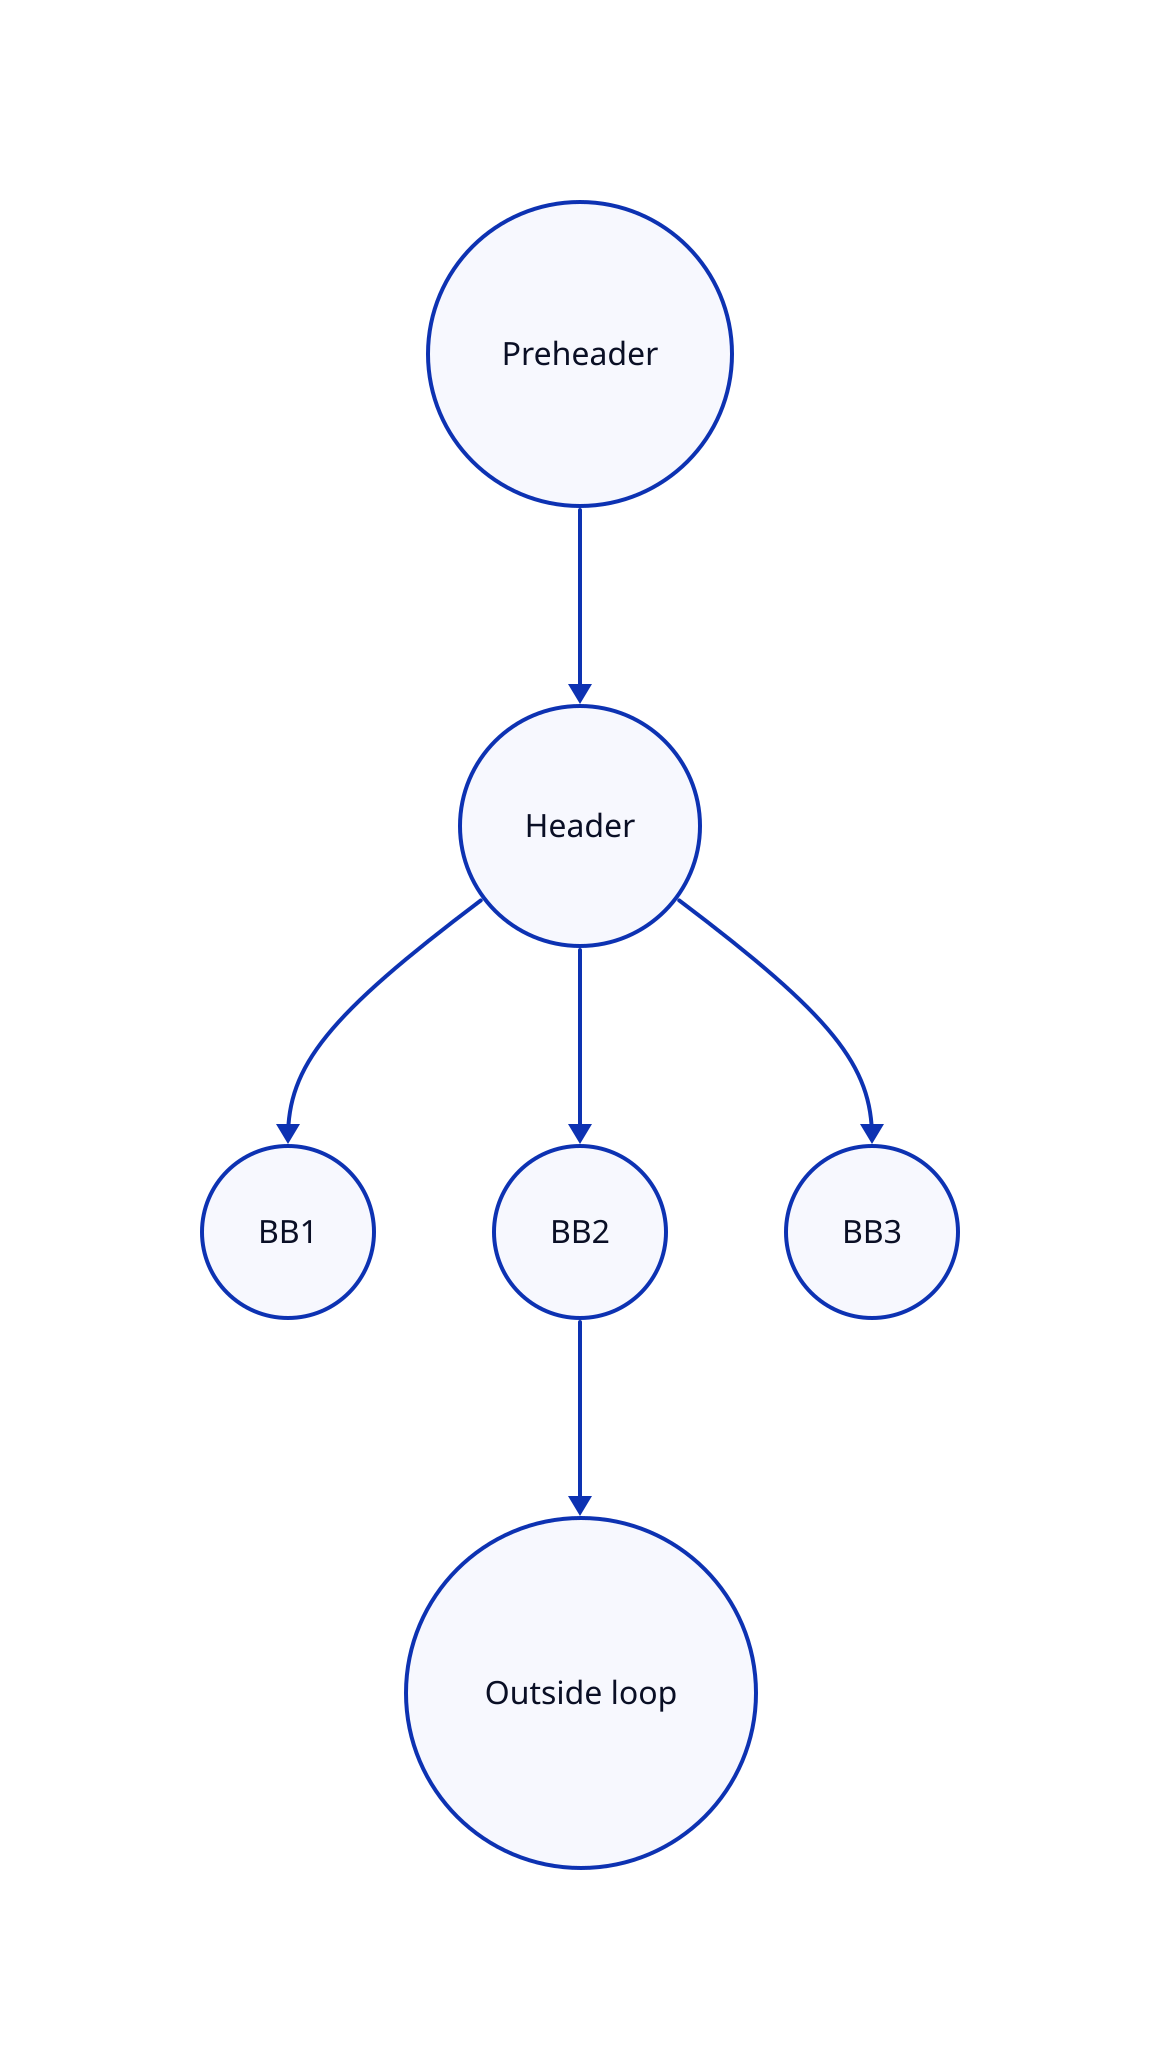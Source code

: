Preheader: {shape: circle}
Header: {shape: circle}
BB1: {shape: circle}
BB2: {shape: circle}
BB3: {shape: circle}
Outside loop: {shape: circle}

Preheader -> Header
Header -> BB1
Header -> BB2
Header -> BB3
BB2 -> Outside loop
